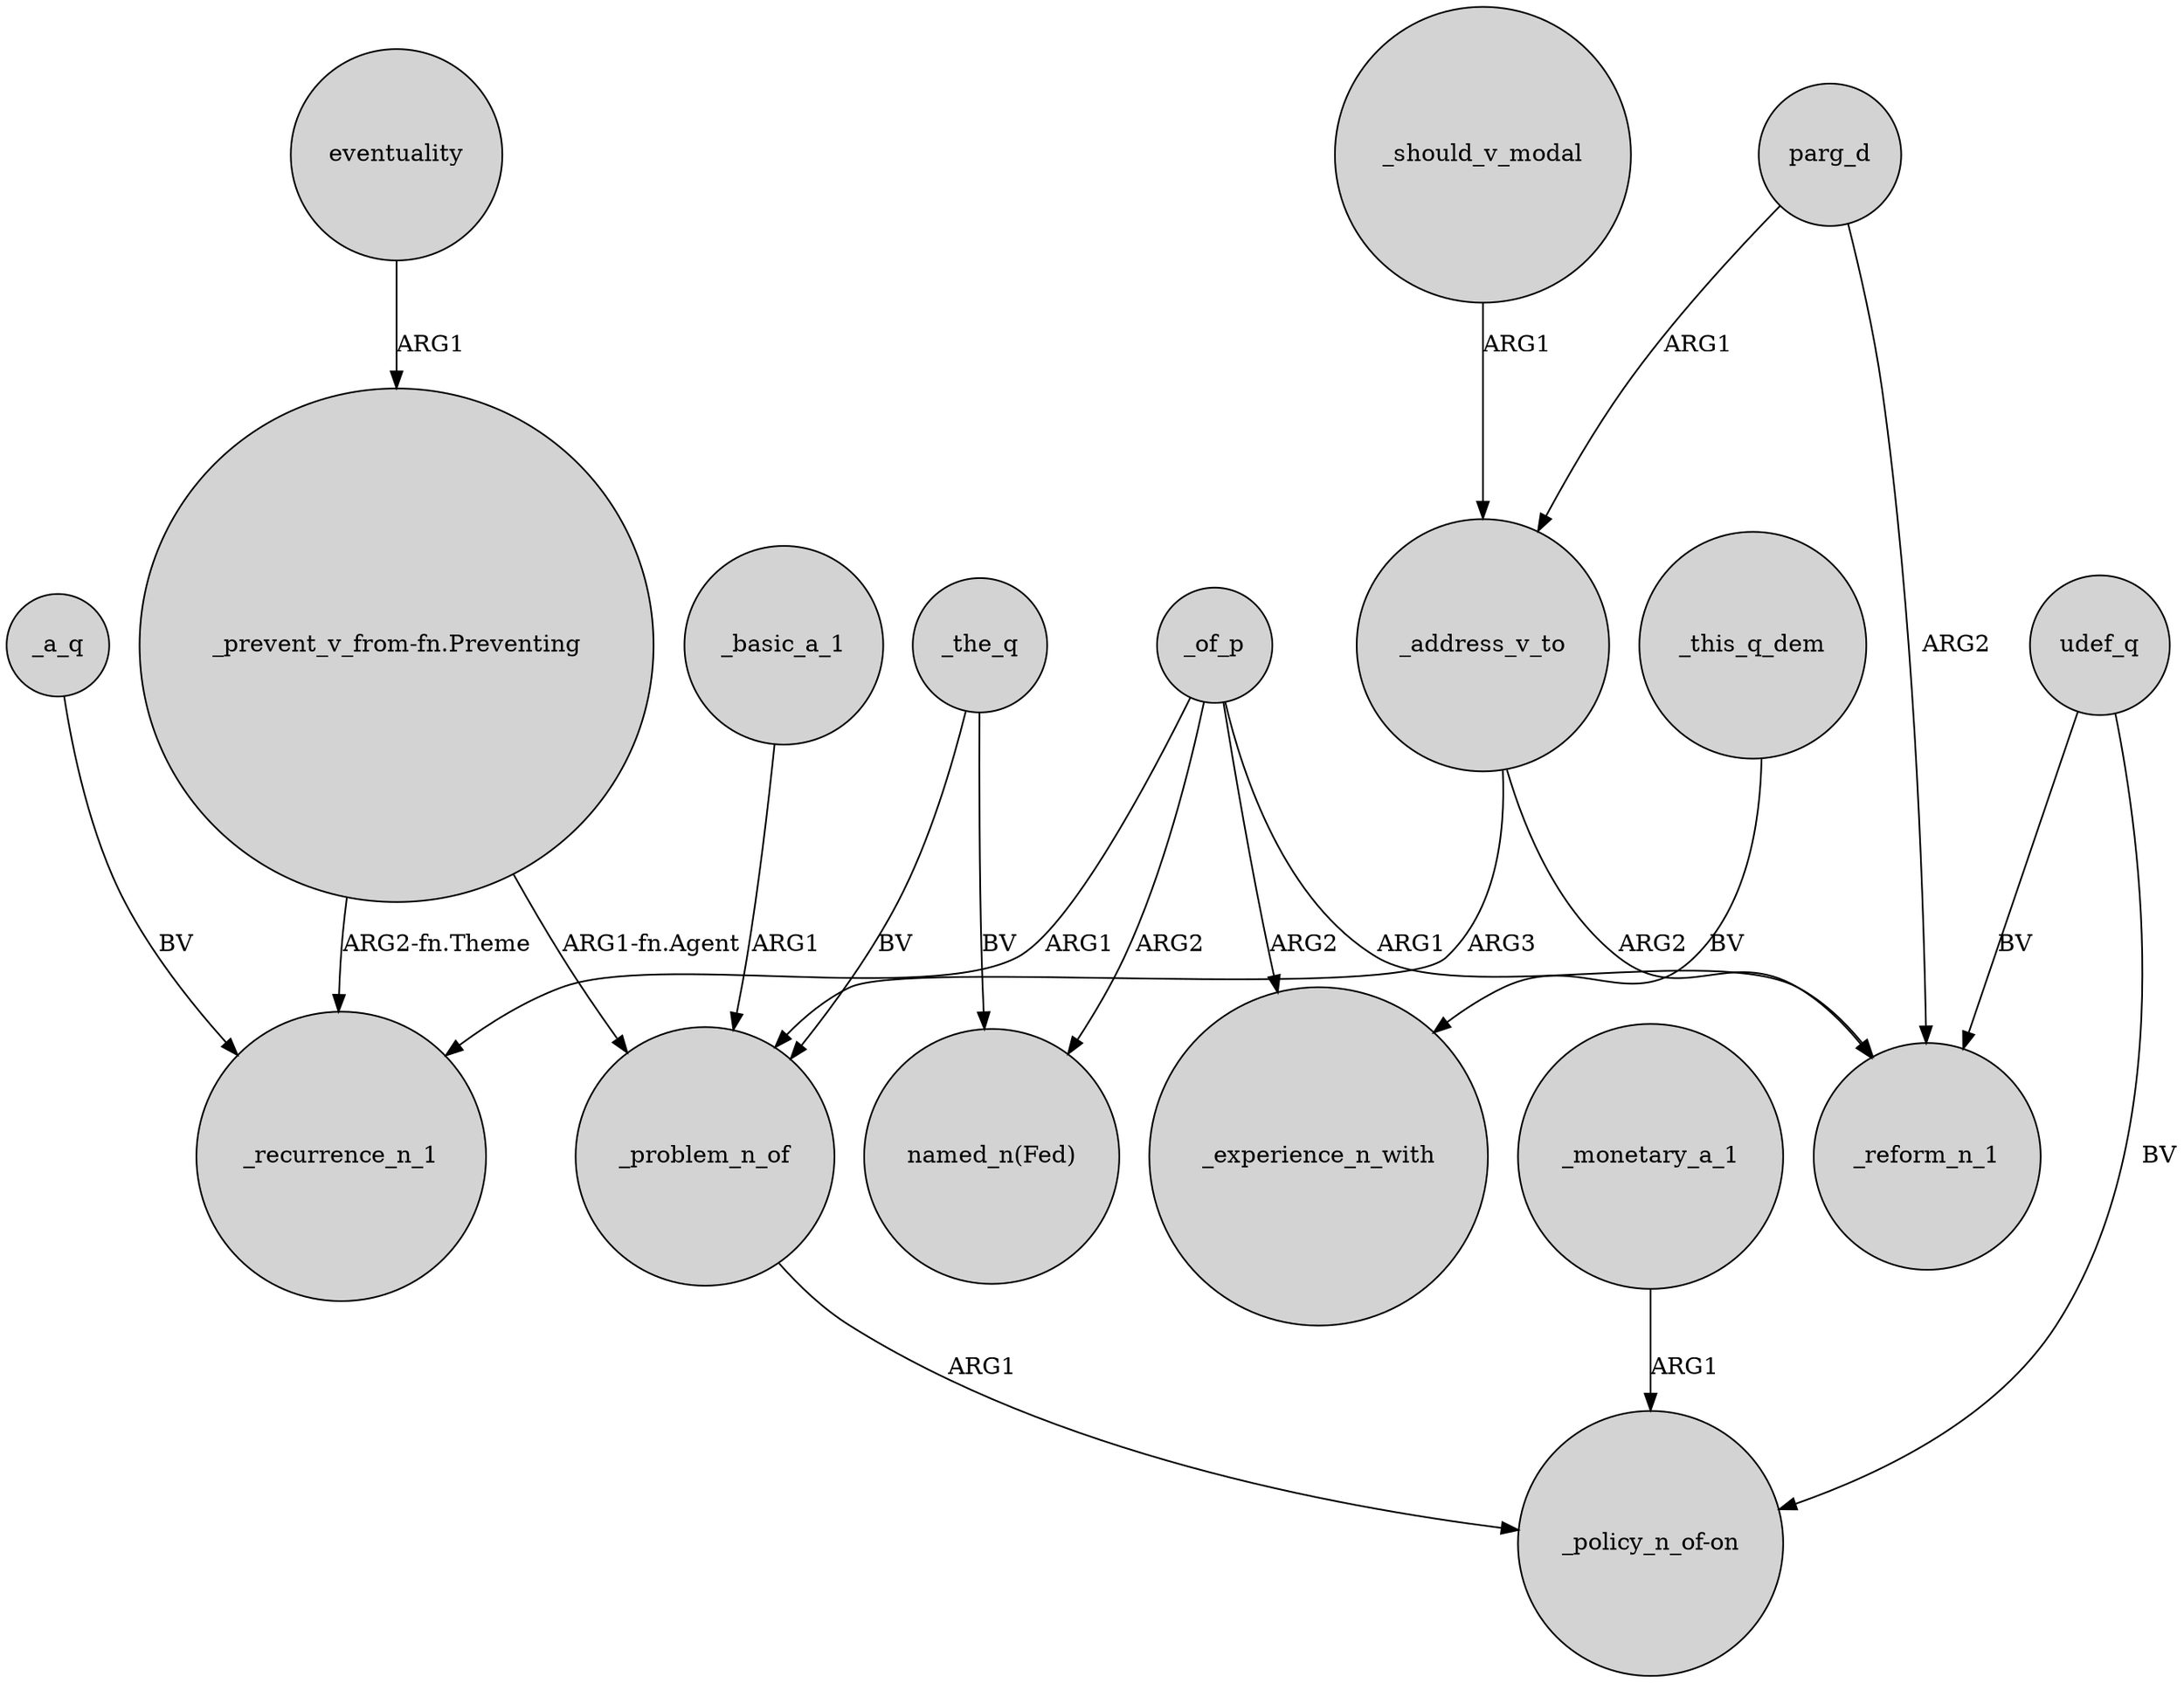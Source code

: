 digraph {
	node [shape=circle style=filled]
	eventuality -> "_prevent_v_from-fn.Preventing" [label=ARG1]
	_should_v_modal -> _address_v_to [label=ARG1]
	_the_q -> "named_n(Fed)" [label=BV]
	_address_v_to -> _reform_n_1 [label=ARG2]
	_of_p -> _recurrence_n_1 [label=ARG1]
	_the_q -> _problem_n_of [label=BV]
	_address_v_to -> _problem_n_of [label=ARG3]
	parg_d -> _address_v_to [label=ARG1]
	_this_q_dem -> _experience_n_with [label=BV]
	udef_q -> "_policy_n_of-on" [label=BV]
	_problem_n_of -> "_policy_n_of-on" [label=ARG1]
	_of_p -> "named_n(Fed)" [label=ARG2]
	udef_q -> _reform_n_1 [label=BV]
	_of_p -> _experience_n_with [label=ARG2]
	"_prevent_v_from-fn.Preventing" -> _problem_n_of [label="ARG1-fn.Agent"]
	_a_q -> _recurrence_n_1 [label=BV]
	"_prevent_v_from-fn.Preventing" -> _recurrence_n_1 [label="ARG2-fn.Theme"]
	_monetary_a_1 -> "_policy_n_of-on" [label=ARG1]
	parg_d -> _reform_n_1 [label=ARG2]
	_basic_a_1 -> _problem_n_of [label=ARG1]
	_of_p -> _reform_n_1 [label=ARG1]
}
